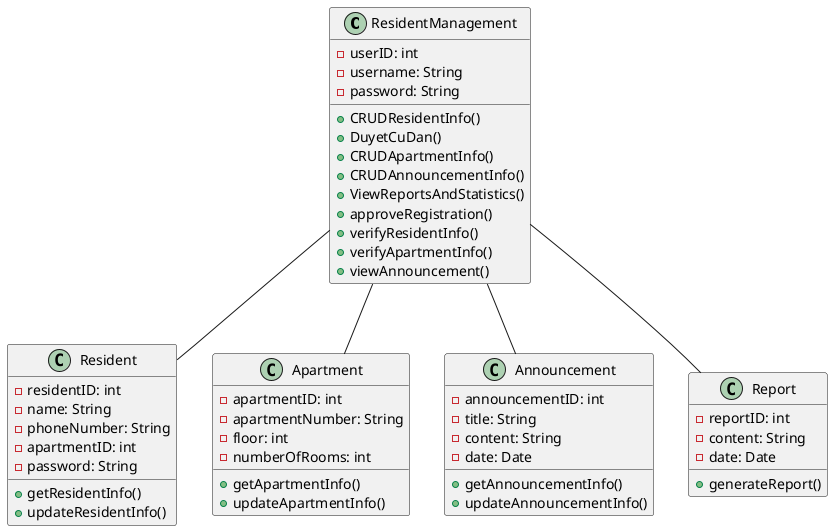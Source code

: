 @startuml
class ResidentManagement {
  -userID: int
  -username: String
  -password: String
  +CRUDResidentInfo()
  +DuyetCuDan()
  +CRUDApartmentInfo()
  +CRUDAnnouncementInfo()
  +ViewReportsAndStatistics()
  +approveRegistration()
  +verifyResidentInfo()
  +verifyApartmentInfo()
  +viewAnnouncement()
}

class Resident {
  -residentID: int
  -name: String
  -phoneNumber: String
  -apartmentID: int
  -password: String
  +getResidentInfo()
  +updateResidentInfo()
}

class Apartment {
  -apartmentID: int
  -apartmentNumber: String
  -floor: int
  -numberOfRooms: int
  +getApartmentInfo()
  +updateApartmentInfo()
}

class Announcement {
  -announcementID: int
  -title: String
  -content: String
  -date: Date
  +getAnnouncementInfo()
  +updateAnnouncementInfo()
}

class Report {
  -reportID: int
  -content: String
  -date: Date
  +generateReport()
}


ResidentManagement -- Resident
ResidentManagement -- Apartment
ResidentManagement -- Announcement
ResidentManagement -- Report

@enduml
